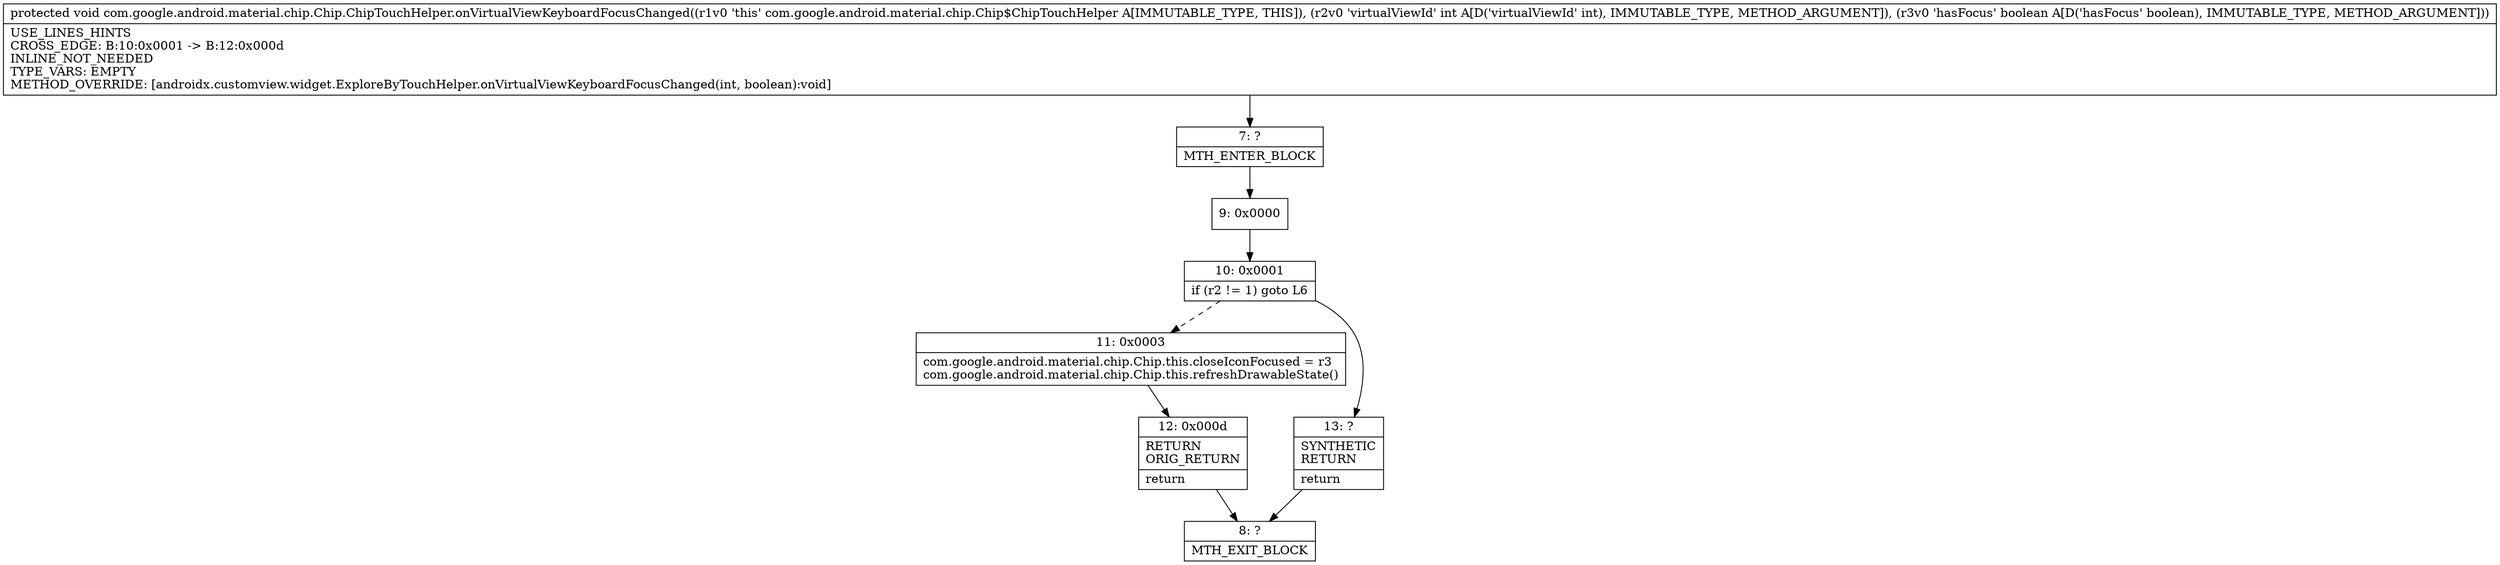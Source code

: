 digraph "CFG forcom.google.android.material.chip.Chip.ChipTouchHelper.onVirtualViewKeyboardFocusChanged(IZ)V" {
Node_7 [shape=record,label="{7\:\ ?|MTH_ENTER_BLOCK\l}"];
Node_9 [shape=record,label="{9\:\ 0x0000}"];
Node_10 [shape=record,label="{10\:\ 0x0001|if (r2 != 1) goto L6\l}"];
Node_11 [shape=record,label="{11\:\ 0x0003|com.google.android.material.chip.Chip.this.closeIconFocused = r3\lcom.google.android.material.chip.Chip.this.refreshDrawableState()\l}"];
Node_12 [shape=record,label="{12\:\ 0x000d|RETURN\lORIG_RETURN\l|return\l}"];
Node_8 [shape=record,label="{8\:\ ?|MTH_EXIT_BLOCK\l}"];
Node_13 [shape=record,label="{13\:\ ?|SYNTHETIC\lRETURN\l|return\l}"];
MethodNode[shape=record,label="{protected void com.google.android.material.chip.Chip.ChipTouchHelper.onVirtualViewKeyboardFocusChanged((r1v0 'this' com.google.android.material.chip.Chip$ChipTouchHelper A[IMMUTABLE_TYPE, THIS]), (r2v0 'virtualViewId' int A[D('virtualViewId' int), IMMUTABLE_TYPE, METHOD_ARGUMENT]), (r3v0 'hasFocus' boolean A[D('hasFocus' boolean), IMMUTABLE_TYPE, METHOD_ARGUMENT]))  | USE_LINES_HINTS\lCROSS_EDGE: B:10:0x0001 \-\> B:12:0x000d\lINLINE_NOT_NEEDED\lTYPE_VARS: EMPTY\lMETHOD_OVERRIDE: [androidx.customview.widget.ExploreByTouchHelper.onVirtualViewKeyboardFocusChanged(int, boolean):void]\l}"];
MethodNode -> Node_7;Node_7 -> Node_9;
Node_9 -> Node_10;
Node_10 -> Node_11[style=dashed];
Node_10 -> Node_13;
Node_11 -> Node_12;
Node_12 -> Node_8;
Node_13 -> Node_8;
}

